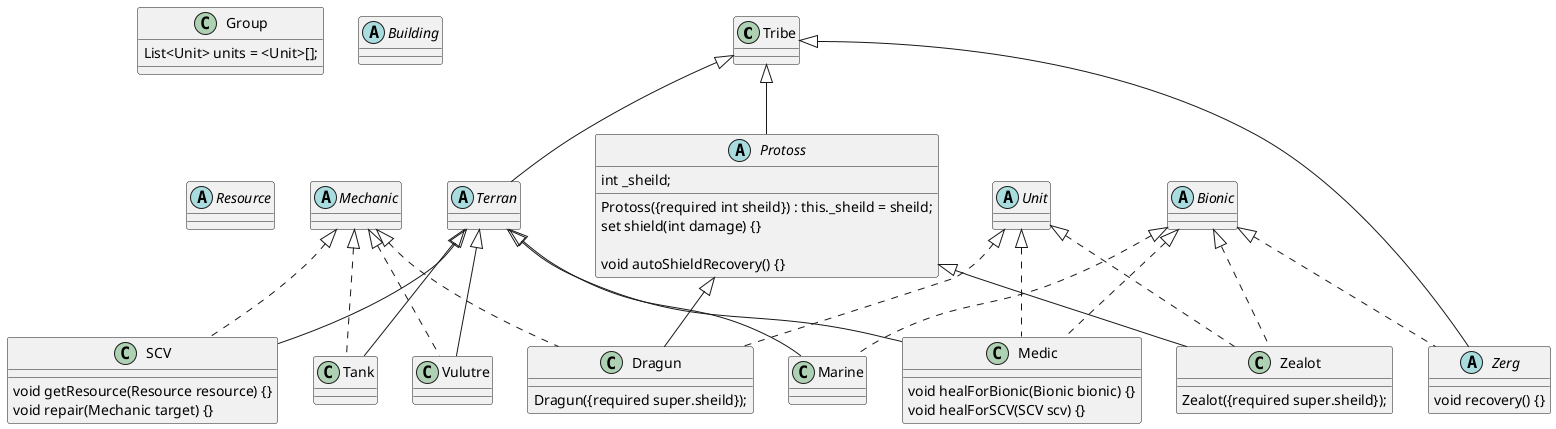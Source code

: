 @startuml

' abstract는 extends만 가능하며, 멤버로 필드, 메소드, 프로퍼티를 가질 수 있다.
' interface는 impl만 가능하며, 멤버로 메소드만 가질 수 있다.



class Tribe {
}

class Group {
  List<Unit> units = <Unit>[];
}

abstract class Terran extends Tribe {}

abstract class Protoss extends Tribe {
  Protoss({required int sheild}) : this._sheild = sheild;

  int _sheild;

' shield를 외부에서 접근하여 건드리게되면 setter body부분 통해서 autoShieldRecovery 실행
  set shield(int damage) {}

  void autoShieldRecovery() {} 
}

abstract class Zerg extends Tribe implements Bionic {
  void recovery() {} 
}

abstract class Bionic {} 

abstract class Mechanic {} 

class SCV extends Terran implements Mechanic {
  void getResource(Resource resource) {}
  void repair(Mechanic target) {} 
}

class Tank extends Terran implements Mechanic {}

class Vulutre extends Terran implements Mechanic {}

abstract class Unit {}

abstract class Building {}

class Marine extends Terran implements Bionic {}

class Medic extends Terran implements Bionic, Unit {
    '  if (bionic is Building) return;
    void healForBionic(Bionic bionic) {} 
    void healForSCV(SCV scv) {}
}

class Zealot extends Protoss implements Unit, Bionic {
  Zealot({required super.sheild});
}
class Dragun extends Protoss implements Unit, Mechanic {
  Dragun({required super.sheild});
}

abstract class Resource {}


@enduml